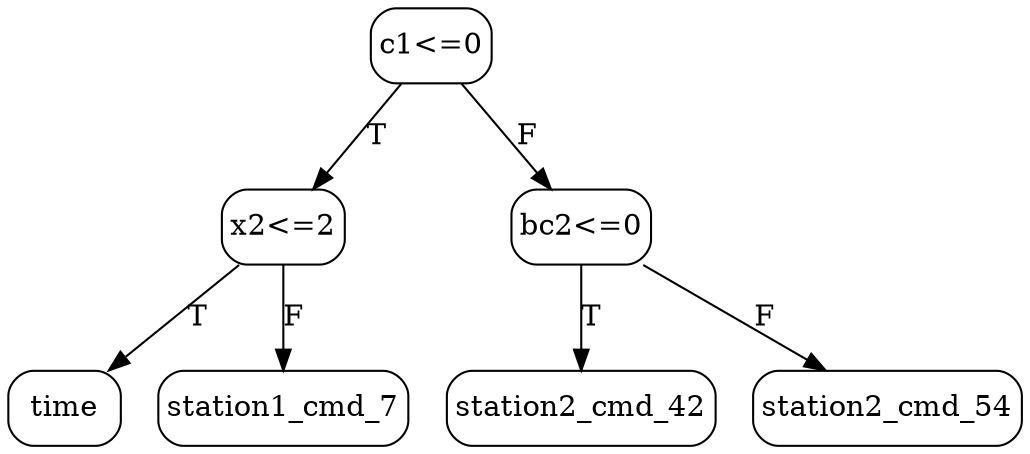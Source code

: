 // decision tree
digraph {
	2 [label=time margin="0.05,0.05" shape=box style=rounded]
	3 [label=station1_cmd_7 margin="0.05,0.05" shape=box style=rounded]
	1 [label="x2<=2" margin="0.05,0.05" shape=box style=rounded]
	1 -> 2 [label=T]
	1 -> 3 [label=F]
	5 [label=station2_cmd_42 margin="0.05,0.05" shape=box style=rounded]
	6 [label=station2_cmd_54 margin="0.05,0.05" shape=box style=rounded]
	4 [label="bc2<=0" margin="0.05,0.05" shape=box style=rounded]
	4 -> 5 [label=T]
	4 -> 6 [label=F]
	0 [label="c1<=0" margin="0.05,0.05" shape=box style=rounded]
	0 -> 1 [label=T]
	0 -> 4 [label=F]
}
